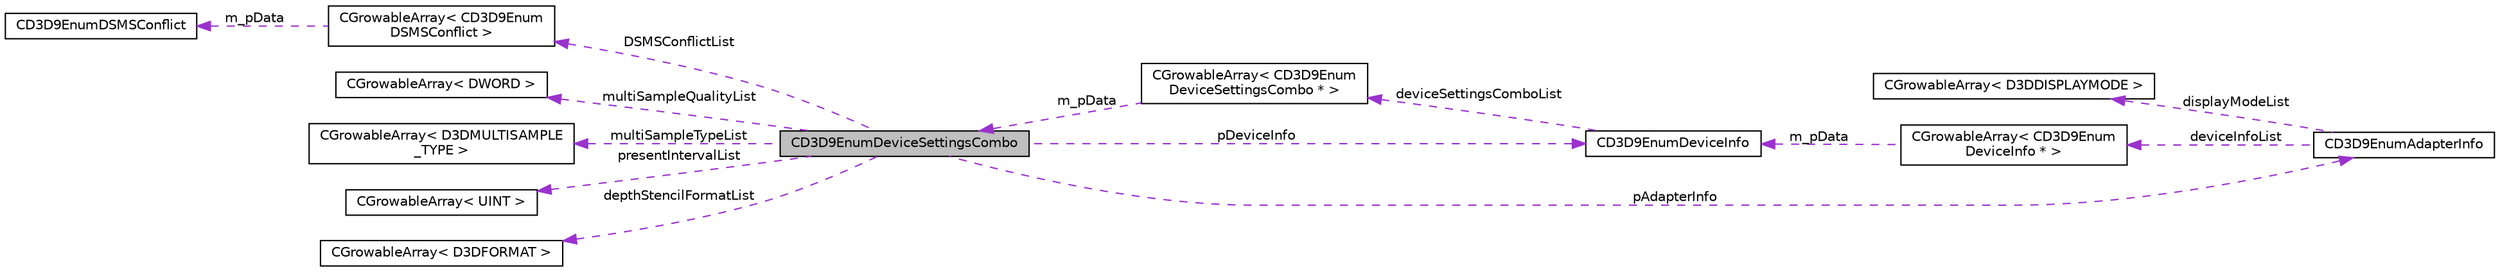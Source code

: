 digraph "CD3D9EnumDeviceSettingsCombo"
{
  edge [fontname="Helvetica",fontsize="10",labelfontname="Helvetica",labelfontsize="10"];
  node [fontname="Helvetica",fontsize="10",shape=record];
  rankdir="LR";
  Node1 [label="CD3D9EnumDeviceSettingsCombo",height=0.2,width=0.4,color="black", fillcolor="grey75", style="filled", fontcolor="black"];
  Node2 -> Node1 [dir="back",color="darkorchid3",fontsize="10",style="dashed",label=" DSMSConflictList" ,fontname="Helvetica"];
  Node2 [label="CGrowableArray\< CD3D9Enum\lDSMSConflict \>",height=0.2,width=0.4,color="black", fillcolor="white", style="filled",URL="$class_c_growable_array.html"];
  Node3 -> Node2 [dir="back",color="darkorchid3",fontsize="10",style="dashed",label=" m_pData" ,fontname="Helvetica"];
  Node3 [label="CD3D9EnumDSMSConflict",height=0.2,width=0.4,color="black", fillcolor="white", style="filled",URL="$struct_c_d3_d9_enum_d_s_m_s_conflict.html"];
  Node4 -> Node1 [dir="back",color="darkorchid3",fontsize="10",style="dashed",label=" multiSampleQualityList" ,fontname="Helvetica"];
  Node4 [label="CGrowableArray\< DWORD \>",height=0.2,width=0.4,color="black", fillcolor="white", style="filled",URL="$class_c_growable_array.html"];
  Node5 -> Node1 [dir="back",color="darkorchid3",fontsize="10",style="dashed",label=" multiSampleTypeList" ,fontname="Helvetica"];
  Node5 [label="CGrowableArray\< D3DMULTISAMPLE\l_TYPE \>",height=0.2,width=0.4,color="black", fillcolor="white", style="filled",URL="$class_c_growable_array.html"];
  Node6 -> Node1 [dir="back",color="darkorchid3",fontsize="10",style="dashed",label=" pDeviceInfo" ,fontname="Helvetica"];
  Node6 [label="CD3D9EnumDeviceInfo",height=0.2,width=0.4,color="black", fillcolor="white", style="filled",URL="$class_c_d3_d9_enum_device_info.html"];
  Node7 -> Node6 [dir="back",color="darkorchid3",fontsize="10",style="dashed",label=" deviceSettingsComboList" ,fontname="Helvetica"];
  Node7 [label="CGrowableArray\< CD3D9Enum\lDeviceSettingsCombo * \>",height=0.2,width=0.4,color="black", fillcolor="white", style="filled",URL="$class_c_growable_array.html"];
  Node1 -> Node7 [dir="back",color="darkorchid3",fontsize="10",style="dashed",label=" m_pData" ,fontname="Helvetica"];
  Node8 -> Node1 [dir="back",color="darkorchid3",fontsize="10",style="dashed",label=" pAdapterInfo" ,fontname="Helvetica"];
  Node8 [label="CD3D9EnumAdapterInfo",height=0.2,width=0.4,color="black", fillcolor="white", style="filled",URL="$class_c_d3_d9_enum_adapter_info.html"];
  Node9 -> Node8 [dir="back",color="darkorchid3",fontsize="10",style="dashed",label=" displayModeList" ,fontname="Helvetica"];
  Node9 [label="CGrowableArray\< D3DDISPLAYMODE \>",height=0.2,width=0.4,color="black", fillcolor="white", style="filled",URL="$class_c_growable_array.html"];
  Node10 -> Node8 [dir="back",color="darkorchid3",fontsize="10",style="dashed",label=" deviceInfoList" ,fontname="Helvetica"];
  Node10 [label="CGrowableArray\< CD3D9Enum\lDeviceInfo * \>",height=0.2,width=0.4,color="black", fillcolor="white", style="filled",URL="$class_c_growable_array.html"];
  Node6 -> Node10 [dir="back",color="darkorchid3",fontsize="10",style="dashed",label=" m_pData" ,fontname="Helvetica"];
  Node11 -> Node1 [dir="back",color="darkorchid3",fontsize="10",style="dashed",label=" presentIntervalList" ,fontname="Helvetica"];
  Node11 [label="CGrowableArray\< UINT \>",height=0.2,width=0.4,color="black", fillcolor="white", style="filled",URL="$class_c_growable_array.html"];
  Node12 -> Node1 [dir="back",color="darkorchid3",fontsize="10",style="dashed",label=" depthStencilFormatList" ,fontname="Helvetica"];
  Node12 [label="CGrowableArray\< D3DFORMAT \>",height=0.2,width=0.4,color="black", fillcolor="white", style="filled",URL="$class_c_growable_array.html"];
}
